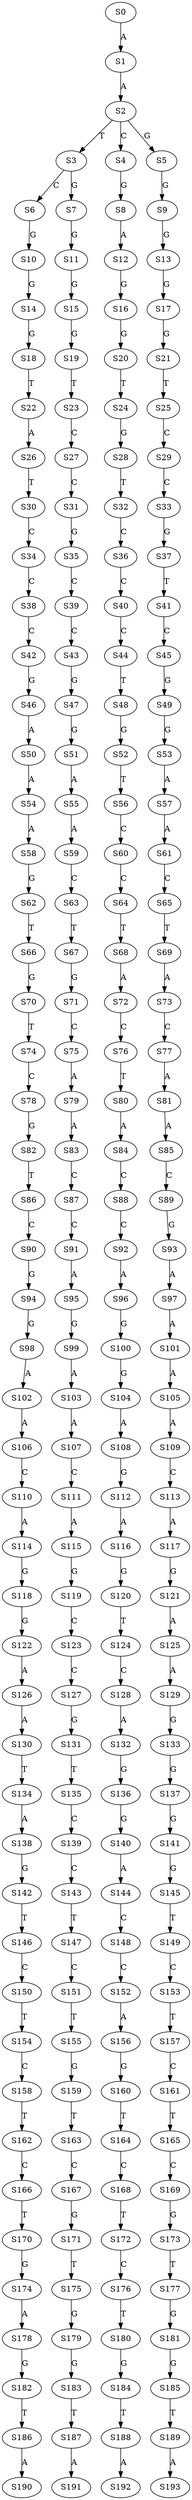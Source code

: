 strict digraph  {
	S0 -> S1 [ label = A ];
	S1 -> S2 [ label = A ];
	S2 -> S3 [ label = T ];
	S2 -> S4 [ label = C ];
	S2 -> S5 [ label = G ];
	S3 -> S6 [ label = C ];
	S3 -> S7 [ label = G ];
	S4 -> S8 [ label = G ];
	S5 -> S9 [ label = G ];
	S6 -> S10 [ label = G ];
	S7 -> S11 [ label = G ];
	S8 -> S12 [ label = A ];
	S9 -> S13 [ label = G ];
	S10 -> S14 [ label = G ];
	S11 -> S15 [ label = G ];
	S12 -> S16 [ label = G ];
	S13 -> S17 [ label = G ];
	S14 -> S18 [ label = G ];
	S15 -> S19 [ label = G ];
	S16 -> S20 [ label = G ];
	S17 -> S21 [ label = G ];
	S18 -> S22 [ label = T ];
	S19 -> S23 [ label = T ];
	S20 -> S24 [ label = T ];
	S21 -> S25 [ label = T ];
	S22 -> S26 [ label = A ];
	S23 -> S27 [ label = C ];
	S24 -> S28 [ label = G ];
	S25 -> S29 [ label = C ];
	S26 -> S30 [ label = T ];
	S27 -> S31 [ label = C ];
	S28 -> S32 [ label = T ];
	S29 -> S33 [ label = C ];
	S30 -> S34 [ label = C ];
	S31 -> S35 [ label = G ];
	S32 -> S36 [ label = C ];
	S33 -> S37 [ label = G ];
	S34 -> S38 [ label = C ];
	S35 -> S39 [ label = C ];
	S36 -> S40 [ label = C ];
	S37 -> S41 [ label = T ];
	S38 -> S42 [ label = C ];
	S39 -> S43 [ label = C ];
	S40 -> S44 [ label = C ];
	S41 -> S45 [ label = C ];
	S42 -> S46 [ label = G ];
	S43 -> S47 [ label = G ];
	S44 -> S48 [ label = T ];
	S45 -> S49 [ label = G ];
	S46 -> S50 [ label = A ];
	S47 -> S51 [ label = G ];
	S48 -> S52 [ label = G ];
	S49 -> S53 [ label = G ];
	S50 -> S54 [ label = A ];
	S51 -> S55 [ label = A ];
	S52 -> S56 [ label = T ];
	S53 -> S57 [ label = A ];
	S54 -> S58 [ label = A ];
	S55 -> S59 [ label = A ];
	S56 -> S60 [ label = C ];
	S57 -> S61 [ label = A ];
	S58 -> S62 [ label = G ];
	S59 -> S63 [ label = C ];
	S60 -> S64 [ label = C ];
	S61 -> S65 [ label = C ];
	S62 -> S66 [ label = T ];
	S63 -> S67 [ label = T ];
	S64 -> S68 [ label = T ];
	S65 -> S69 [ label = T ];
	S66 -> S70 [ label = G ];
	S67 -> S71 [ label = G ];
	S68 -> S72 [ label = A ];
	S69 -> S73 [ label = A ];
	S70 -> S74 [ label = T ];
	S71 -> S75 [ label = C ];
	S72 -> S76 [ label = C ];
	S73 -> S77 [ label = C ];
	S74 -> S78 [ label = C ];
	S75 -> S79 [ label = A ];
	S76 -> S80 [ label = T ];
	S77 -> S81 [ label = A ];
	S78 -> S82 [ label = G ];
	S79 -> S83 [ label = A ];
	S80 -> S84 [ label = A ];
	S81 -> S85 [ label = A ];
	S82 -> S86 [ label = T ];
	S83 -> S87 [ label = C ];
	S84 -> S88 [ label = C ];
	S85 -> S89 [ label = C ];
	S86 -> S90 [ label = C ];
	S87 -> S91 [ label = C ];
	S88 -> S92 [ label = C ];
	S89 -> S93 [ label = G ];
	S90 -> S94 [ label = G ];
	S91 -> S95 [ label = A ];
	S92 -> S96 [ label = A ];
	S93 -> S97 [ label = A ];
	S94 -> S98 [ label = G ];
	S95 -> S99 [ label = G ];
	S96 -> S100 [ label = G ];
	S97 -> S101 [ label = A ];
	S98 -> S102 [ label = A ];
	S99 -> S103 [ label = A ];
	S100 -> S104 [ label = G ];
	S101 -> S105 [ label = A ];
	S102 -> S106 [ label = A ];
	S103 -> S107 [ label = A ];
	S104 -> S108 [ label = A ];
	S105 -> S109 [ label = A ];
	S106 -> S110 [ label = C ];
	S107 -> S111 [ label = C ];
	S108 -> S112 [ label = G ];
	S109 -> S113 [ label = C ];
	S110 -> S114 [ label = A ];
	S111 -> S115 [ label = A ];
	S112 -> S116 [ label = A ];
	S113 -> S117 [ label = A ];
	S114 -> S118 [ label = G ];
	S115 -> S119 [ label = G ];
	S116 -> S120 [ label = G ];
	S117 -> S121 [ label = G ];
	S118 -> S122 [ label = G ];
	S119 -> S123 [ label = C ];
	S120 -> S124 [ label = T ];
	S121 -> S125 [ label = A ];
	S122 -> S126 [ label = A ];
	S123 -> S127 [ label = C ];
	S124 -> S128 [ label = C ];
	S125 -> S129 [ label = A ];
	S126 -> S130 [ label = A ];
	S127 -> S131 [ label = G ];
	S128 -> S132 [ label = A ];
	S129 -> S133 [ label = G ];
	S130 -> S134 [ label = T ];
	S131 -> S135 [ label = T ];
	S132 -> S136 [ label = G ];
	S133 -> S137 [ label = G ];
	S134 -> S138 [ label = A ];
	S135 -> S139 [ label = C ];
	S136 -> S140 [ label = G ];
	S137 -> S141 [ label = G ];
	S138 -> S142 [ label = G ];
	S139 -> S143 [ label = C ];
	S140 -> S144 [ label = A ];
	S141 -> S145 [ label = G ];
	S142 -> S146 [ label = T ];
	S143 -> S147 [ label = T ];
	S144 -> S148 [ label = C ];
	S145 -> S149 [ label = T ];
	S146 -> S150 [ label = C ];
	S147 -> S151 [ label = C ];
	S148 -> S152 [ label = C ];
	S149 -> S153 [ label = C ];
	S150 -> S154 [ label = T ];
	S151 -> S155 [ label = T ];
	S152 -> S156 [ label = A ];
	S153 -> S157 [ label = T ];
	S154 -> S158 [ label = C ];
	S155 -> S159 [ label = G ];
	S156 -> S160 [ label = G ];
	S157 -> S161 [ label = C ];
	S158 -> S162 [ label = T ];
	S159 -> S163 [ label = T ];
	S160 -> S164 [ label = T ];
	S161 -> S165 [ label = T ];
	S162 -> S166 [ label = C ];
	S163 -> S167 [ label = C ];
	S164 -> S168 [ label = C ];
	S165 -> S169 [ label = C ];
	S166 -> S170 [ label = T ];
	S167 -> S171 [ label = G ];
	S168 -> S172 [ label = T ];
	S169 -> S173 [ label = G ];
	S170 -> S174 [ label = G ];
	S171 -> S175 [ label = T ];
	S172 -> S176 [ label = C ];
	S173 -> S177 [ label = T ];
	S174 -> S178 [ label = A ];
	S175 -> S179 [ label = G ];
	S176 -> S180 [ label = T ];
	S177 -> S181 [ label = G ];
	S178 -> S182 [ label = G ];
	S179 -> S183 [ label = G ];
	S180 -> S184 [ label = G ];
	S181 -> S185 [ label = G ];
	S182 -> S186 [ label = T ];
	S183 -> S187 [ label = T ];
	S184 -> S188 [ label = T ];
	S185 -> S189 [ label = T ];
	S186 -> S190 [ label = A ];
	S187 -> S191 [ label = A ];
	S188 -> S192 [ label = A ];
	S189 -> S193 [ label = A ];
}
